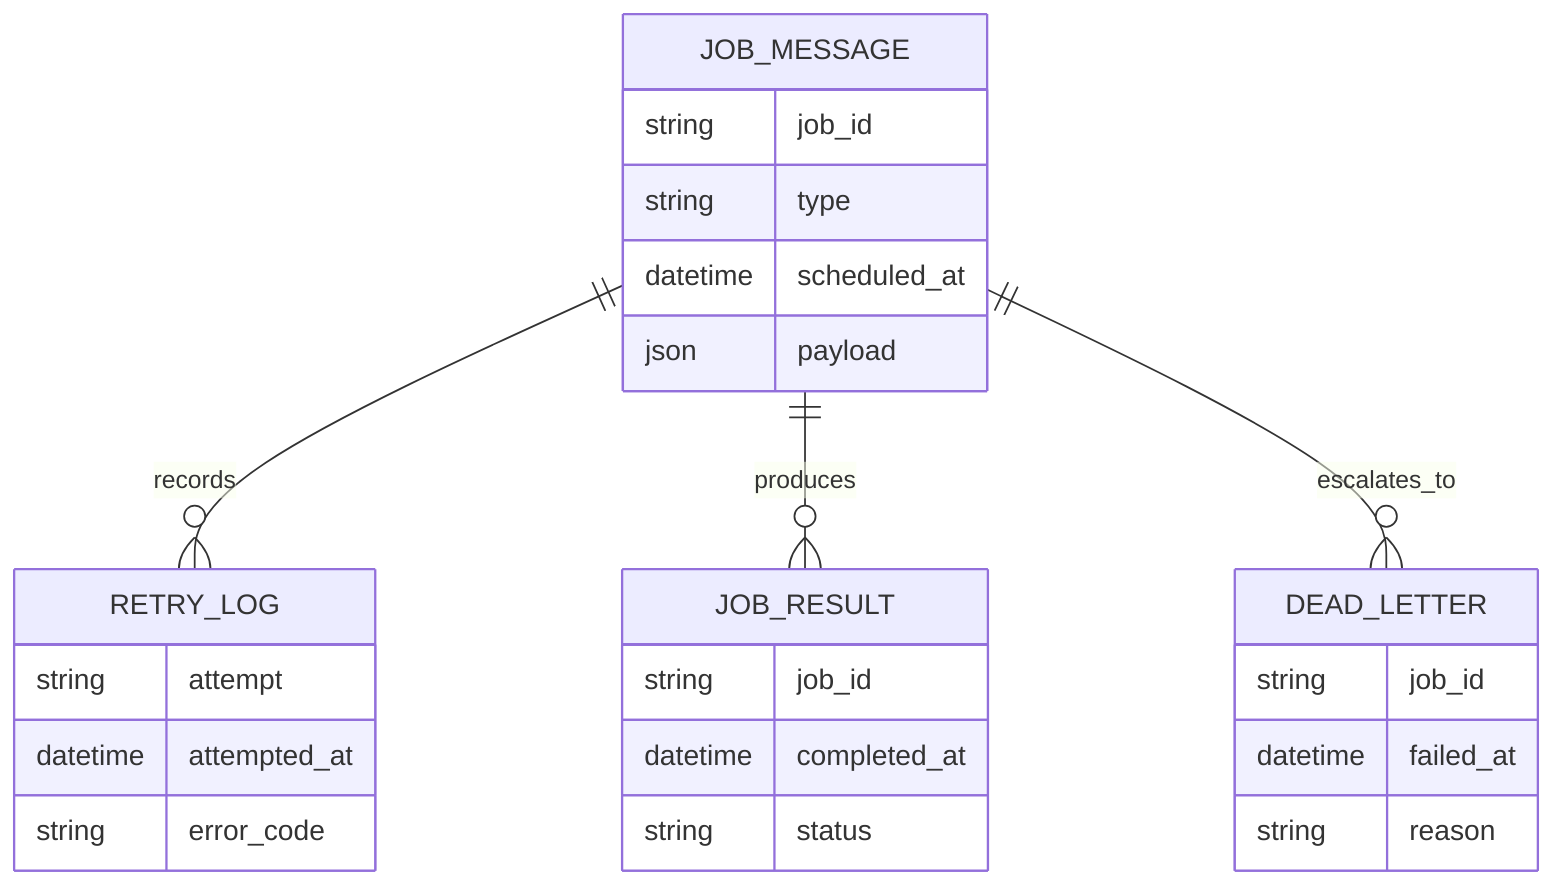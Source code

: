 erDiagram
    JOB_MESSAGE ||--o{ RETRY_LOG : records
    JOB_MESSAGE {
        string job_id
        string type
        datetime scheduled_at
        json payload
    }
    RETRY_LOG {
        string attempt
        datetime attempted_at
        string error_code
    }
    JOB_MESSAGE ||--o{ JOB_RESULT : produces
    JOB_RESULT {
        string job_id
        datetime completed_at
        string status
    }
    JOB_MESSAGE ||--o{ DEAD_LETTER : escalates_to
    DEAD_LETTER {
        string job_id
        datetime failed_at
        string reason
    }